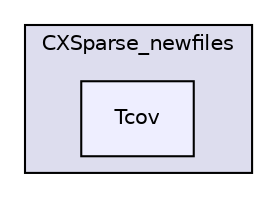 digraph "libs/SuiteSparse/CXSparse_newfiles/Tcov" {
  compound=true
  node [ fontsize="10", fontname="Helvetica"];
  edge [ labelfontsize="10", labelfontname="Helvetica"];
  subgraph clusterdir_d7c04fa715a2e1447df40bc9cc9441e9 {
    graph [ bgcolor="#ddddee", pencolor="black", label="CXSparse_newfiles" fontname="Helvetica", fontsize="10", URL="dir_d7c04fa715a2e1447df40bc9cc9441e9.html"]
  dir_adb1e21f6bce9a842d03a035a9ac6b52 [shape=box, label="Tcov", style="filled", fillcolor="#eeeeff", pencolor="black", URL="dir_adb1e21f6bce9a842d03a035a9ac6b52.html"];
  }
}
